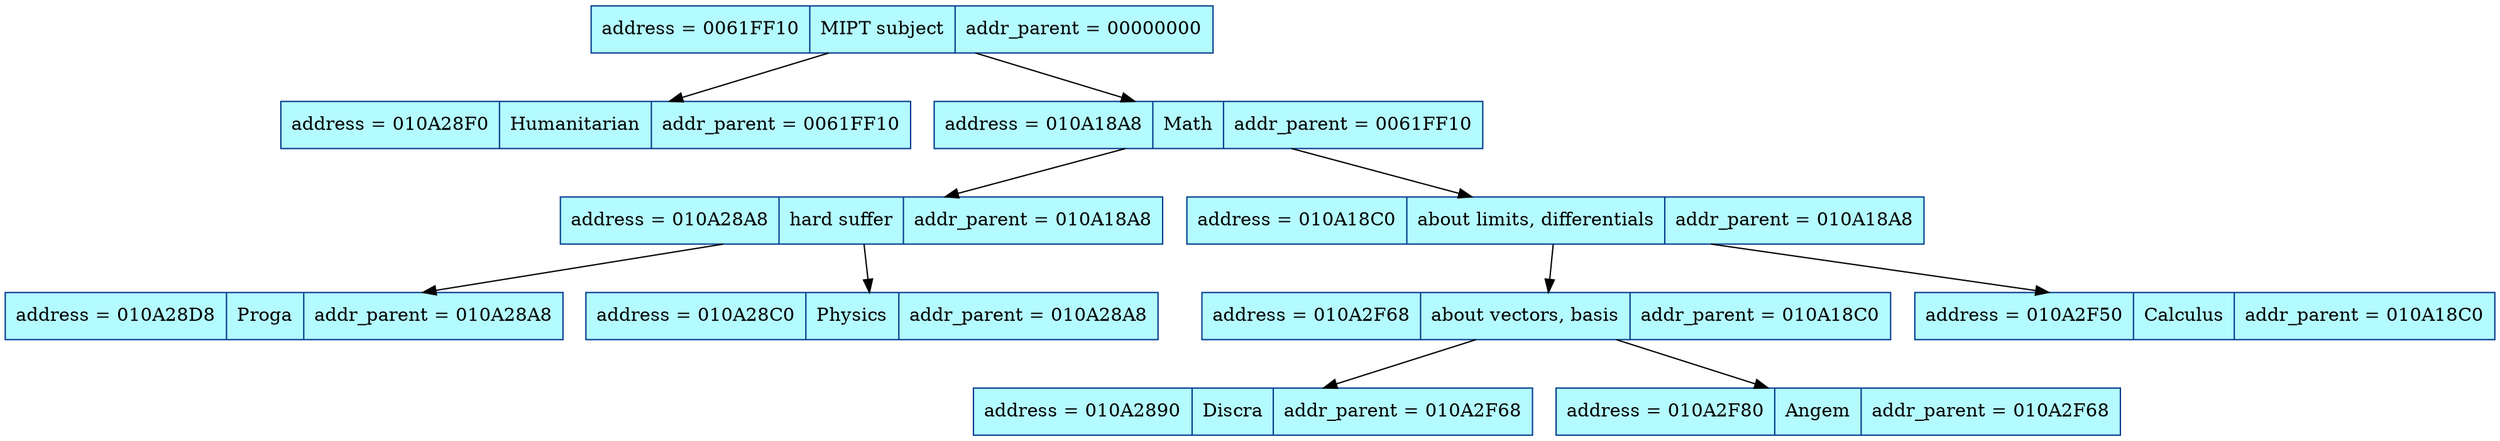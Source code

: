 digraph structs {
rankdir=HR;
node[color= "#003A8C",style="filled", fillcolor="#B4FBFF", fontsize=14];
edge[color="black", weight = 9,fontsize=14];
el_0061FF10 [shape=record, label= "address = 0061FF10|MIPT subject| addr_parent = 00000000"];
el_010A28F0 [shape=record, label= "address = 010A28F0|Humanitarian| addr_parent = 0061FF10"];
el_010A18A8 [shape=record, label= "address = 010A18A8|Math| addr_parent = 0061FF10"];
el_010A28A8 [shape=record, label= "address = 010A28A8|hard suffer| addr_parent = 010A18A8"];
el_010A28D8 [shape=record, label= "address = 010A28D8|Proga| addr_parent = 010A28A8"];
el_010A28C0 [shape=record, label= "address = 010A28C0|Physics| addr_parent = 010A28A8"];
el_010A18C0 [shape=record, label= "address = 010A18C0|about limits, differentials| addr_parent = 010A18A8"];
el_010A2F68 [shape=record, label= "address = 010A2F68|about vectors, basis| addr_parent = 010A18C0"];
el_010A2890 [shape=record, label= "address = 010A2890|Discra| addr_parent = 010A2F68"];
el_010A2F80 [shape=record, label= "address = 010A2F80|Angem| addr_parent = 010A2F68"];
el_010A2F50 [shape=record, label= "address = 010A2F50|Calculus| addr_parent = 010A18C0"];
el_0061FF10->el_010A28F0;
el_0061FF10->el_010A18A8;
el_010A18A8->el_010A28A8;
el_010A28A8->el_010A28D8;
el_010A28A8->el_010A28C0;
el_010A18A8->el_010A18C0;
el_010A18C0->el_010A2F68;
el_010A2F68->el_010A2890;
el_010A2F68->el_010A2F80;
el_010A18C0->el_010A2F50;

}